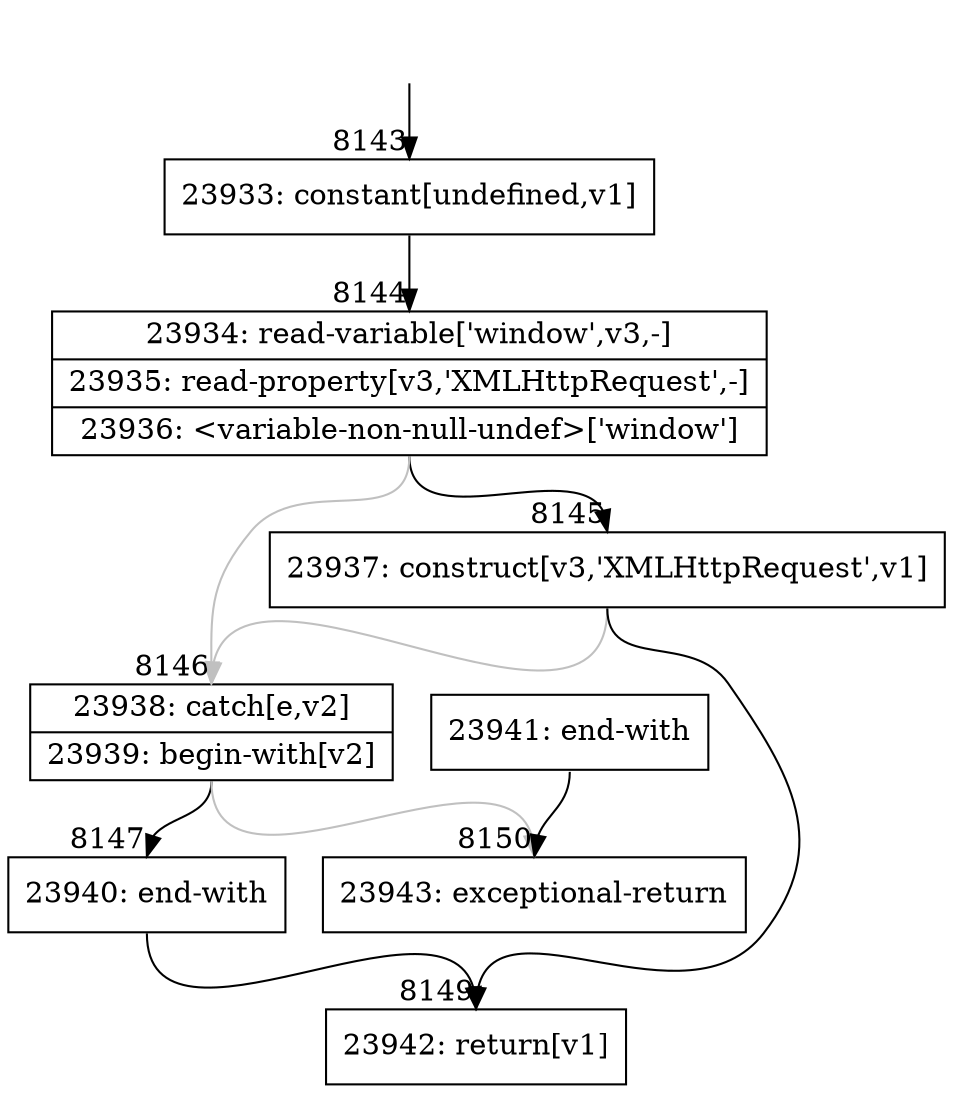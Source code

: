 digraph {
rankdir="TD"
BB_entry507[shape=none,label=""];
BB_entry507 -> BB8143 [tailport=s, headport=n, headlabel="    8143"]
BB8143 [shape=record label="{23933: constant[undefined,v1]}" ] 
BB8143 -> BB8144 [tailport=s, headport=n, headlabel="      8144"]
BB8144 [shape=record label="{23934: read-variable['window',v3,-]|23935: read-property[v3,'XMLHttpRequest',-]|23936: \<variable-non-null-undef\>['window']}" ] 
BB8144 -> BB8145 [tailport=s, headport=n, headlabel="      8145"]
BB8144 -> BB8146 [tailport=s, headport=n, color=gray, headlabel="      8146"]
BB8145 [shape=record label="{23937: construct[v3,'XMLHttpRequest',v1]}" ] 
BB8145 -> BB8149 [tailport=s, headport=n, headlabel="      8149"]
BB8145 -> BB8146 [tailport=s, headport=n, color=gray]
BB8146 [shape=record label="{23938: catch[e,v2]|23939: begin-with[v2]}" ] 
BB8146 -> BB8147 [tailport=s, headport=n, headlabel="      8147"]
BB8146 -> BB8150 [tailport=s, headport=n, color=gray, headlabel="      8150"]
BB8147 [shape=record label="{23940: end-with}" ] 
BB8147 -> BB8149 [tailport=s, headport=n]
BB8148 [shape=record label="{23941: end-with}" ] 
BB8148 -> BB8150 [tailport=s, headport=n]
BB8149 [shape=record label="{23942: return[v1]}" ] 
BB8150 [shape=record label="{23943: exceptional-return}" ] 
}

